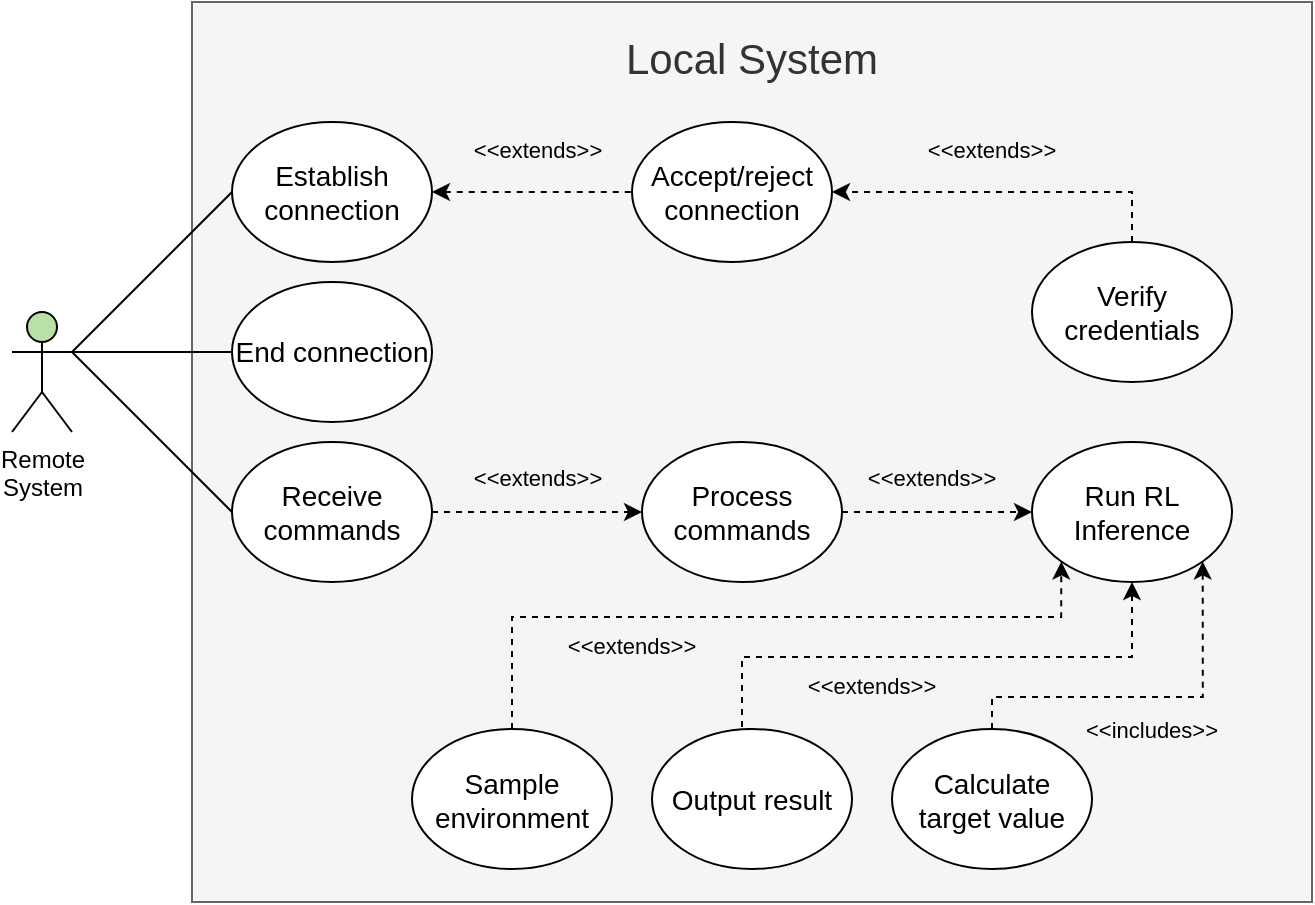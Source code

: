 <mxfile version="12.3.2" type="device" pages="1"><diagram id="yKY5zshY0Kf7v4aiKJ1z" name="Page-1"><mxGraphModel dx="1422" dy="822" grid="1" gridSize="10" guides="1" tooltips="1" connect="1" arrows="1" fold="1" page="1" pageScale="1" pageWidth="827" pageHeight="1169" math="0" shadow="0"><root><mxCell id="0"/><mxCell id="1" parent="0"/><mxCell id="ve_7SEL8PCiMIM_TJXDD-1" value="Local System" style="rounded=0;whiteSpace=wrap;html=1;fontSize=21;verticalAlign=top;spacingTop=9;fillColor=#f5f5f5;strokeColor=#666666;fontColor=#333333;" parent="1" vertex="1"><mxGeometry x="240" y="250" width="560" height="450" as="geometry"/></mxCell><mxCell id="ve_7SEL8PCiMIM_TJXDD-13" style="rounded=0;orthogonalLoop=1;jettySize=auto;html=1;exitX=1;exitY=0.333;exitDx=0;exitDy=0;exitPerimeter=0;entryX=0;entryY=0.5;entryDx=0;entryDy=0;fontSize=14;endArrow=none;endFill=0;" parent="1" source="ve_7SEL8PCiMIM_TJXDD-2" target="ve_7SEL8PCiMIM_TJXDD-7" edge="1"><mxGeometry relative="1" as="geometry"/></mxCell><mxCell id="ve_7SEL8PCiMIM_TJXDD-17" style="edgeStyle=none;rounded=0;orthogonalLoop=1;jettySize=auto;html=1;exitX=1;exitY=0.333;exitDx=0;exitDy=0;exitPerimeter=0;entryX=0;entryY=0.5;entryDx=0;entryDy=0;endArrow=none;endFill=0;fontSize=14;" parent="1" source="ve_7SEL8PCiMIM_TJXDD-2" target="ve_7SEL8PCiMIM_TJXDD-14" edge="1"><mxGeometry relative="1" as="geometry"/></mxCell><mxCell id="ve_7SEL8PCiMIM_TJXDD-2" value="Remote&lt;br&gt;System" style="shape=umlActor;verticalLabelPosition=bottom;verticalAlign=top;html=1;outlineConnect=0;fillColor=#B9E0A5;" parent="1" vertex="1"><mxGeometry x="150" y="405" width="30" height="60" as="geometry"/></mxCell><mxCell id="e1eEPEYhBPvm5MwDAgCz-3" style="edgeStyle=orthogonalEdgeStyle;rounded=0;orthogonalLoop=1;jettySize=auto;html=1;exitX=1;exitY=0.5;exitDx=0;exitDy=0;entryX=0;entryY=0.5;entryDx=0;entryDy=0;dashed=1;" parent="1" source="ve_7SEL8PCiMIM_TJXDD-7" target="ve_7SEL8PCiMIM_TJXDD-8" edge="1"><mxGeometry relative="1" as="geometry"/></mxCell><mxCell id="ve_7SEL8PCiMIM_TJXDD-7" value="Receive commands" style="ellipse;whiteSpace=wrap;html=1;fontSize=14;" parent="1" vertex="1"><mxGeometry x="260" y="470" width="100" height="70" as="geometry"/></mxCell><mxCell id="ve_7SEL8PCiMIM_TJXDD-11" style="rounded=0;orthogonalLoop=1;jettySize=auto;html=1;entryX=0;entryY=0.5;entryDx=0;entryDy=0;fontSize=14;startArrow=none;startFill=0;endArrow=classic;endFill=1;dashed=1;exitX=1;exitY=0.5;exitDx=0;exitDy=0;" parent="1" source="ve_7SEL8PCiMIM_TJXDD-8" target="ve_7SEL8PCiMIM_TJXDD-10" edge="1"><mxGeometry relative="1" as="geometry"/></mxCell><mxCell id="ve_7SEL8PCiMIM_TJXDD-8" value="Process commands" style="ellipse;whiteSpace=wrap;html=1;fontSize=14;" parent="1" vertex="1"><mxGeometry x="465" y="470" width="100" height="70" as="geometry"/></mxCell><mxCell id="ve_7SEL8PCiMIM_TJXDD-10" value="Run RL Inference" style="ellipse;whiteSpace=wrap;html=1;fontSize=14;" parent="1" vertex="1"><mxGeometry x="660" y="470" width="100" height="70" as="geometry"/></mxCell><mxCell id="ve_7SEL8PCiMIM_TJXDD-16" style="edgeStyle=none;rounded=0;orthogonalLoop=1;jettySize=auto;html=1;endArrow=none;endFill=0;fontSize=14;startArrow=classic;startFill=1;dashed=1;" parent="1" source="ve_7SEL8PCiMIM_TJXDD-14" target="ve_7SEL8PCiMIM_TJXDD-15" edge="1"><mxGeometry relative="1" as="geometry"/></mxCell><mxCell id="ve_7SEL8PCiMIM_TJXDD-14" value="Establish connection" style="ellipse;whiteSpace=wrap;html=1;fontSize=14;" parent="1" vertex="1"><mxGeometry x="260" y="310" width="100" height="70" as="geometry"/></mxCell><mxCell id="ve_7SEL8PCiMIM_TJXDD-15" value="Accept/reject connection" style="ellipse;whiteSpace=wrap;html=1;fontSize=14;" parent="1" vertex="1"><mxGeometry x="460" y="310" width="100" height="70" as="geometry"/></mxCell><mxCell id="ve_7SEL8PCiMIM_TJXDD-22" value="&amp;lt;&amp;lt;extends&amp;gt;&amp;gt;" style="text;html=1;strokeColor=none;fillColor=none;align=center;verticalAlign=middle;whiteSpace=wrap;rounded=0;fontSize=11;rotation=0;" parent="1" vertex="1"><mxGeometry x="393" y="314" width="40" height="20" as="geometry"/></mxCell><mxCell id="ve_7SEL8PCiMIM_TJXDD-25" value="&amp;lt;&amp;lt;extends&amp;gt;&amp;gt;" style="text;html=1;strokeColor=none;fillColor=none;align=center;verticalAlign=middle;whiteSpace=wrap;rounded=0;fontSize=11;rotation=0;" parent="1" vertex="1"><mxGeometry x="580" y="477.5" width="60" height="20" as="geometry"/></mxCell><mxCell id="_I61x6Bs16OH_55lIGDx-5" style="rounded=0;orthogonalLoop=1;jettySize=auto;html=1;startArrow=none;startFill=0;endArrow=classic;endFill=1;dashed=1;entryX=1;entryY=0.5;entryDx=0;entryDy=0;exitX=0.5;exitY=0;exitDx=0;exitDy=0;" parent="1" source="_I61x6Bs16OH_55lIGDx-4" target="ve_7SEL8PCiMIM_TJXDD-15" edge="1"><mxGeometry relative="1" as="geometry"><mxPoint x="515" y="379" as="targetPoint"/><mxPoint x="600" y="339.286" as="sourcePoint"/><Array as="points"><mxPoint x="710" y="345"/></Array></mxGeometry></mxCell><mxCell id="_I61x6Bs16OH_55lIGDx-4" value="Verify credentials" style="ellipse;whiteSpace=wrap;html=1;fontSize=14;" parent="1" vertex="1"><mxGeometry x="660" y="370" width="100" height="70" as="geometry"/></mxCell><mxCell id="_I61x6Bs16OH_55lIGDx-13" style="edgeStyle=none;rounded=0;orthogonalLoop=1;jettySize=auto;html=1;entryX=0;entryY=0;entryDx=0;entryDy=0;startArrow=none;startFill=0;endArrow=none;endFill=0;" parent="1" source="ve_7SEL8PCiMIM_TJXDD-25" target="ve_7SEL8PCiMIM_TJXDD-25" edge="1"><mxGeometry relative="1" as="geometry"/></mxCell><mxCell id="e1eEPEYhBPvm5MwDAgCz-8" style="edgeStyle=orthogonalEdgeStyle;rounded=0;orthogonalLoop=1;jettySize=auto;html=1;exitX=0.5;exitY=0;exitDx=0;exitDy=0;entryX=0.5;entryY=1;entryDx=0;entryDy=0;dashed=1;" parent="1" source="_I61x6Bs16OH_55lIGDx-14" target="ve_7SEL8PCiMIM_TJXDD-10" edge="1"><mxGeometry relative="1" as="geometry"><Array as="points"><mxPoint x="515" y="577.5"/><mxPoint x="710" y="577.5"/></Array></mxGeometry></mxCell><mxCell id="_I61x6Bs16OH_55lIGDx-14" value="Output result" style="ellipse;whiteSpace=wrap;html=1;fontSize=14;" parent="1" vertex="1"><mxGeometry x="470" y="613.5" width="100" height="70" as="geometry"/></mxCell><mxCell id="e1eEPEYhBPvm5MwDAgCz-7" style="edgeStyle=orthogonalEdgeStyle;rounded=0;orthogonalLoop=1;jettySize=auto;html=1;exitX=0.5;exitY=0;exitDx=0;exitDy=0;entryX=0;entryY=1;entryDx=0;entryDy=0;dashed=1;" parent="1" source="49U5W-YZXLIuMmlLZ-t0-3" target="ve_7SEL8PCiMIM_TJXDD-10" edge="1"><mxGeometry relative="1" as="geometry"><Array as="points"><mxPoint x="400" y="557.5"/><mxPoint x="675" y="557.5"/></Array></mxGeometry></mxCell><mxCell id="49U5W-YZXLIuMmlLZ-t0-3" value="Sample environment" style="ellipse;whiteSpace=wrap;html=1;fontSize=14;" parent="1" vertex="1"><mxGeometry x="350" y="613.5" width="100" height="70" as="geometry"/></mxCell><mxCell id="_I61x6Bs16OH_55lIGDx-17" value="&amp;lt;&amp;lt;extends&amp;gt;&amp;gt;" style="text;html=1;strokeColor=none;fillColor=none;align=center;verticalAlign=middle;whiteSpace=wrap;rounded=0;fontSize=11;rotation=0;" parent="1" vertex="1"><mxGeometry x="430" y="561.5" width="60" height="20" as="geometry"/></mxCell><mxCell id="49U5W-YZXLIuMmlLZ-t0-11" value="End connection" style="ellipse;whiteSpace=wrap;html=1;fontSize=14;" parent="1" vertex="1"><mxGeometry x="260" y="390" width="100" height="70" as="geometry"/></mxCell><mxCell id="e1eEPEYhBPvm5MwDAgCz-9" style="edgeStyle=orthogonalEdgeStyle;rounded=0;orthogonalLoop=1;jettySize=auto;html=1;exitX=0.5;exitY=0;exitDx=0;exitDy=0;entryX=1;entryY=1;entryDx=0;entryDy=0;dashed=1;" parent="1" source="49U5W-YZXLIuMmlLZ-t0-16" target="ve_7SEL8PCiMIM_TJXDD-10" edge="1"><mxGeometry relative="1" as="geometry"><Array as="points"><mxPoint x="640" y="597.5"/><mxPoint x="745" y="597.5"/></Array></mxGeometry></mxCell><mxCell id="49U5W-YZXLIuMmlLZ-t0-16" value="Calculate target value" style="ellipse;whiteSpace=wrap;html=1;fontSize=14;" parent="1" vertex="1"><mxGeometry x="590" y="613.5" width="100" height="70" as="geometry"/></mxCell><mxCell id="49U5W-YZXLIuMmlLZ-t0-18" value="&amp;lt;&amp;lt;includes&amp;gt;&amp;gt;" style="text;html=1;strokeColor=none;fillColor=none;align=center;verticalAlign=middle;whiteSpace=wrap;rounded=0;fontSize=11;rotation=0;" parent="1" vertex="1"><mxGeometry x="690" y="603.5" width="60" height="20" as="geometry"/></mxCell><mxCell id="e1eEPEYhBPvm5MwDAgCz-1" value="&amp;lt;&amp;lt;extends&amp;gt;&amp;gt;" style="text;html=1;strokeColor=none;fillColor=none;align=center;verticalAlign=middle;whiteSpace=wrap;rounded=0;fontSize=11;rotation=0;" parent="1" vertex="1"><mxGeometry x="610" y="314" width="60" height="20" as="geometry"/></mxCell><mxCell id="e1eEPEYhBPvm5MwDAgCz-2" value="&amp;lt;&amp;lt;extends&amp;gt;&amp;gt;" style="text;html=1;strokeColor=none;fillColor=none;align=center;verticalAlign=middle;whiteSpace=wrap;rounded=0;fontSize=11;rotation=0;" parent="1" vertex="1"><mxGeometry x="385.5" y="477.5" width="54" height="20" as="geometry"/></mxCell><mxCell id="e1eEPEYhBPvm5MwDAgCz-11" value="&amp;lt;&amp;lt;extends&amp;gt;&amp;gt;" style="text;html=1;strokeColor=none;fillColor=none;align=center;verticalAlign=middle;whiteSpace=wrap;rounded=0;fontSize=11;rotation=0;" parent="1" vertex="1"><mxGeometry x="550" y="581.5" width="60" height="20" as="geometry"/></mxCell><mxCell id="jn36I5EAMJ7KG06nN4ok-1" style="rounded=0;orthogonalLoop=1;jettySize=auto;html=1;entryX=0;entryY=0.5;entryDx=0;entryDy=0;fontSize=14;endArrow=none;endFill=0;exitX=1;exitY=0.333;exitDx=0;exitDy=0;exitPerimeter=0;" edge="1" parent="1" source="ve_7SEL8PCiMIM_TJXDD-2" target="49U5W-YZXLIuMmlLZ-t0-11"><mxGeometry relative="1" as="geometry"><mxPoint x="220" y="410" as="sourcePoint"/><mxPoint x="280" y="495" as="targetPoint"/></mxGeometry></mxCell></root></mxGraphModel></diagram></mxfile>